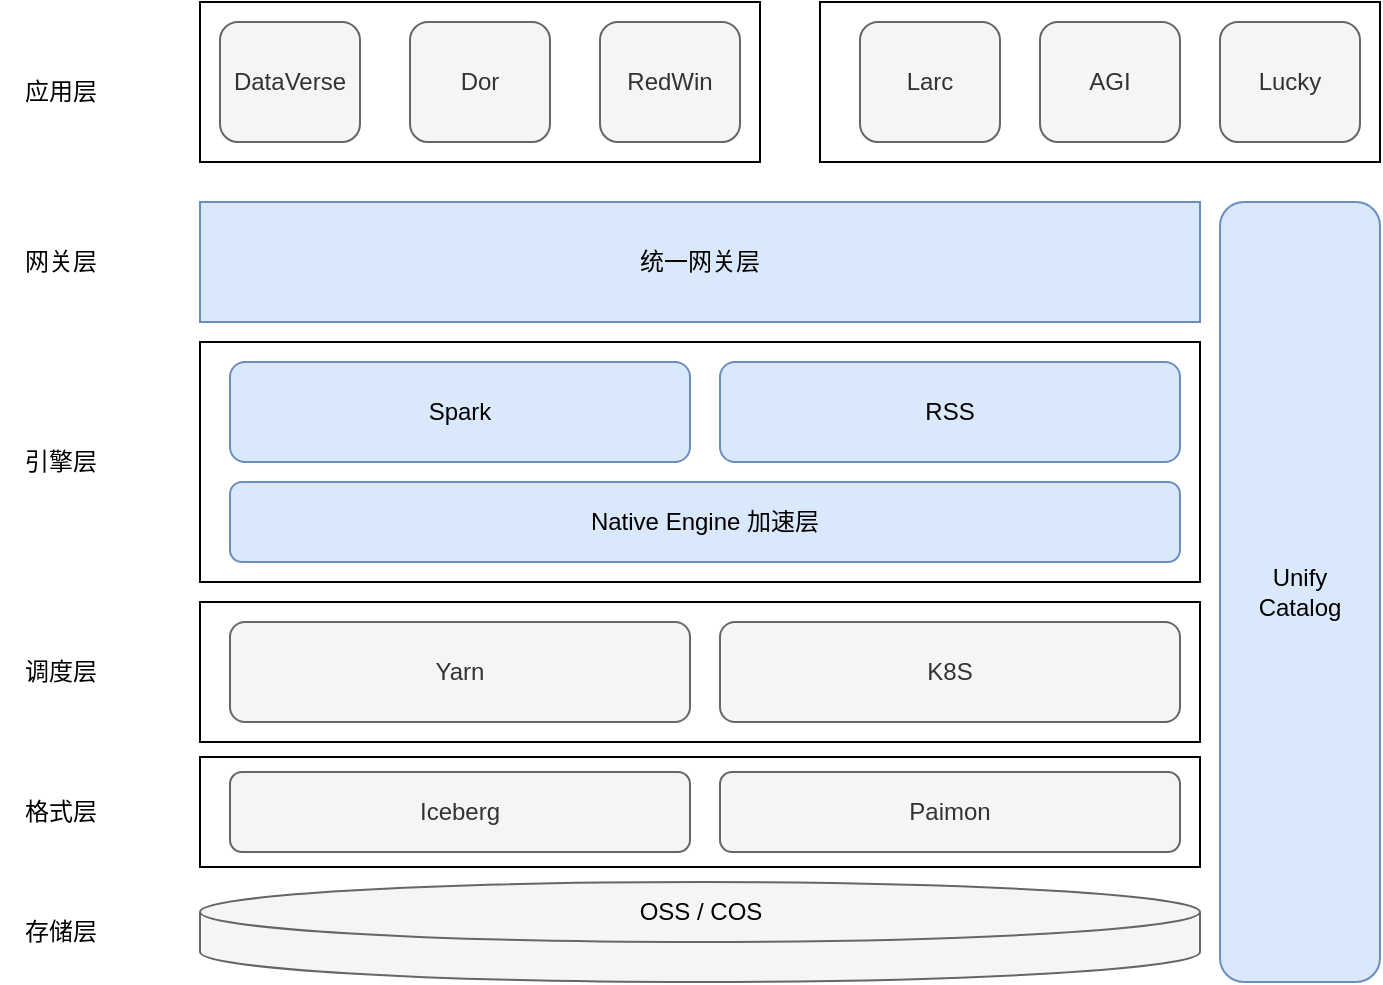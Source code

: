 <mxfile version="25.0.3">
  <diagram name="Page-1" id="zTlZs2GxAq_3RxLiphwF">
    <mxGraphModel dx="1026" dy="650" grid="1" gridSize="10" guides="1" tooltips="1" connect="1" arrows="1" fold="1" page="1" pageScale="1" pageWidth="850" pageHeight="1100" math="0" shadow="0">
      <root>
        <mxCell id="0" />
        <mxCell id="1" parent="0" />
        <mxCell id="VP3t1Jy4HVFOqnoaixE9-37" value="" style="rounded=0;whiteSpace=wrap;html=1;" vertex="1" parent="1">
          <mxGeometry x="180" y="427.5" width="500" height="55" as="geometry" />
        </mxCell>
        <mxCell id="VP3t1Jy4HVFOqnoaixE9-35" value="" style="rounded=0;whiteSpace=wrap;html=1;" vertex="1" parent="1">
          <mxGeometry x="180" y="220" width="500" height="120" as="geometry" />
        </mxCell>
        <mxCell id="dyR7_paAhkqjmsIOhDJc-9" value="调度层" style="text;html=1;align=center;verticalAlign=middle;resizable=0;points=[];autosize=1;strokeColor=none;fillColor=none;" parent="1" vertex="1">
          <mxGeometry x="80" y="370" width="60" height="30" as="geometry" />
        </mxCell>
        <mxCell id="dyR7_paAhkqjmsIOhDJc-10" value="存储层" style="text;html=1;align=center;verticalAlign=middle;resizable=0;points=[];autosize=1;strokeColor=none;fillColor=none;" parent="1" vertex="1">
          <mxGeometry x="80" y="500" width="60" height="30" as="geometry" />
        </mxCell>
        <mxCell id="dyR7_paAhkqjmsIOhDJc-11" value="引擎层" style="text;html=1;align=center;verticalAlign=middle;resizable=0;points=[];autosize=1;strokeColor=none;fillColor=none;" parent="1" vertex="1">
          <mxGeometry x="80" y="265" width="60" height="30" as="geometry" />
        </mxCell>
        <mxCell id="dyR7_paAhkqjmsIOhDJc-13" value="网关层" style="text;html=1;align=center;verticalAlign=middle;resizable=0;points=[];autosize=1;strokeColor=none;fillColor=none;" parent="1" vertex="1">
          <mxGeometry x="80" y="165" width="60" height="30" as="geometry" />
        </mxCell>
        <mxCell id="dyR7_paAhkqjmsIOhDJc-14" value="Unify&lt;div&gt;Catalog&lt;/div&gt;" style="rounded=1;whiteSpace=wrap;html=1;fillColor=#dae8fc;strokeColor=#6c8ebf;" parent="1" vertex="1">
          <mxGeometry x="690" y="150" width="80" height="390" as="geometry" />
        </mxCell>
        <mxCell id="dyR7_paAhkqjmsIOhDJc-18" value="应用层" style="text;html=1;align=center;verticalAlign=middle;resizable=0;points=[];autosize=1;strokeColor=none;fillColor=none;" parent="1" vertex="1">
          <mxGeometry x="80" y="80" width="60" height="30" as="geometry" />
        </mxCell>
        <mxCell id="VP3t1Jy4HVFOqnoaixE9-2" value="" style="rounded=0;whiteSpace=wrap;html=1;" vertex="1" parent="1">
          <mxGeometry x="180" y="50" width="280" height="80" as="geometry" />
        </mxCell>
        <mxCell id="VP3t1Jy4HVFOqnoaixE9-3" value="DataVerse" style="rounded=1;whiteSpace=wrap;html=1;fillColor=#f5f5f5;fontColor=#333333;strokeColor=#666666;" vertex="1" parent="1">
          <mxGeometry x="190" y="60" width="70" height="60" as="geometry" />
        </mxCell>
        <mxCell id="VP3t1Jy4HVFOqnoaixE9-16" value="Dor" style="rounded=1;whiteSpace=wrap;html=1;fillColor=#f5f5f5;fontColor=#333333;strokeColor=#666666;" vertex="1" parent="1">
          <mxGeometry x="285" y="60" width="70" height="60" as="geometry" />
        </mxCell>
        <mxCell id="VP3t1Jy4HVFOqnoaixE9-17" value="RedWin" style="rounded=1;whiteSpace=wrap;html=1;fillColor=#f5f5f5;fontColor=#333333;strokeColor=#666666;" vertex="1" parent="1">
          <mxGeometry x="380" y="60" width="70" height="60" as="geometry" />
        </mxCell>
        <mxCell id="VP3t1Jy4HVFOqnoaixE9-18" value="" style="rounded=0;whiteSpace=wrap;html=1;" vertex="1" parent="1">
          <mxGeometry x="490" y="50" width="280" height="80" as="geometry" />
        </mxCell>
        <mxCell id="VP3t1Jy4HVFOqnoaixE9-19" value="Larc" style="rounded=1;whiteSpace=wrap;html=1;fillColor=#f5f5f5;fontColor=#333333;strokeColor=#666666;" vertex="1" parent="1">
          <mxGeometry x="510" y="60" width="70" height="60" as="geometry" />
        </mxCell>
        <mxCell id="VP3t1Jy4HVFOqnoaixE9-20" value="AGI" style="rounded=1;whiteSpace=wrap;html=1;fillColor=#f5f5f5;fontColor=#333333;strokeColor=#666666;" vertex="1" parent="1">
          <mxGeometry x="600" y="60" width="70" height="60" as="geometry" />
        </mxCell>
        <mxCell id="VP3t1Jy4HVFOqnoaixE9-21" value="Lucky" style="rounded=1;whiteSpace=wrap;html=1;fillColor=#f5f5f5;fontColor=#333333;strokeColor=#666666;" vertex="1" parent="1">
          <mxGeometry x="690" y="60" width="70" height="60" as="geometry" />
        </mxCell>
        <mxCell id="dyR7_paAhkqjmsIOhDJc-1" value="" style="shape=cylinder3;whiteSpace=wrap;html=1;boundedLbl=1;backgroundOutline=1;size=15;fillColor=#f5f5f5;fontColor=#333333;strokeColor=#666666;" parent="1" vertex="1">
          <mxGeometry x="180" y="490" width="500" height="50" as="geometry" />
        </mxCell>
        <mxCell id="VP3t1Jy4HVFOqnoaixE9-28" value="格式层" style="text;html=1;align=center;verticalAlign=middle;resizable=0;points=[];autosize=1;strokeColor=none;fillColor=none;" vertex="1" parent="1">
          <mxGeometry x="80" y="440" width="60" height="30" as="geometry" />
        </mxCell>
        <mxCell id="VP3t1Jy4HVFOqnoaixE9-29" value="OSS / COS" style="text;html=1;align=center;verticalAlign=middle;whiteSpace=wrap;rounded=0;" vertex="1" parent="1">
          <mxGeometry x="367.5" y="490" width="125" height="30" as="geometry" />
        </mxCell>
        <mxCell id="VP3t1Jy4HVFOqnoaixE9-30" value="" style="rounded=0;whiteSpace=wrap;html=1;" vertex="1" parent="1">
          <mxGeometry x="180" y="350" width="500" height="70" as="geometry" />
        </mxCell>
        <mxCell id="dyR7_paAhkqjmsIOhDJc-3" value="Yarn" style="rounded=1;whiteSpace=wrap;html=1;fillColor=#f5f5f5;fontColor=#333333;strokeColor=#666666;" parent="1" vertex="1">
          <mxGeometry x="195" y="360" width="230" height="50" as="geometry" />
        </mxCell>
        <mxCell id="VP3t1Jy4HVFOqnoaixE9-32" value="Native Engine 加速层" style="rounded=1;whiteSpace=wrap;html=1;fillColor=#dae8fc;strokeColor=#6c8ebf;" vertex="1" parent="1">
          <mxGeometry x="195" y="290" width="475" height="40" as="geometry" />
        </mxCell>
        <mxCell id="VP3t1Jy4HVFOqnoaixE9-36" value="统一网关层" style="rounded=0;whiteSpace=wrap;html=1;fillColor=#dae8fc;strokeColor=#6c8ebf;" vertex="1" parent="1">
          <mxGeometry x="180" y="150" width="500" height="60" as="geometry" />
        </mxCell>
        <mxCell id="VP3t1Jy4HVFOqnoaixE9-38" value="K8S" style="rounded=1;whiteSpace=wrap;html=1;fillColor=#f5f5f5;fontColor=#333333;strokeColor=#666666;" vertex="1" parent="1">
          <mxGeometry x="440" y="360" width="230" height="50" as="geometry" />
        </mxCell>
        <mxCell id="VP3t1Jy4HVFOqnoaixE9-39" value="Iceberg" style="rounded=1;whiteSpace=wrap;html=1;fillColor=#f5f5f5;fontColor=#333333;strokeColor=#666666;" vertex="1" parent="1">
          <mxGeometry x="195" y="435" width="230" height="40" as="geometry" />
        </mxCell>
        <mxCell id="VP3t1Jy4HVFOqnoaixE9-40" value="Paimon" style="rounded=1;whiteSpace=wrap;html=1;fillColor=#f5f5f5;fontColor=#333333;strokeColor=#666666;" vertex="1" parent="1">
          <mxGeometry x="440" y="435" width="230" height="40" as="geometry" />
        </mxCell>
        <mxCell id="VP3t1Jy4HVFOqnoaixE9-41" value="Spark" style="rounded=1;whiteSpace=wrap;html=1;fillColor=#dae8fc;strokeColor=#6c8ebf;" vertex="1" parent="1">
          <mxGeometry x="195" y="230" width="230" height="50" as="geometry" />
        </mxCell>
        <mxCell id="VP3t1Jy4HVFOqnoaixE9-42" value="RSS" style="rounded=1;whiteSpace=wrap;html=1;fillColor=#dae8fc;strokeColor=#6c8ebf;" vertex="1" parent="1">
          <mxGeometry x="440" y="230" width="230" height="50" as="geometry" />
        </mxCell>
      </root>
    </mxGraphModel>
  </diagram>
</mxfile>

